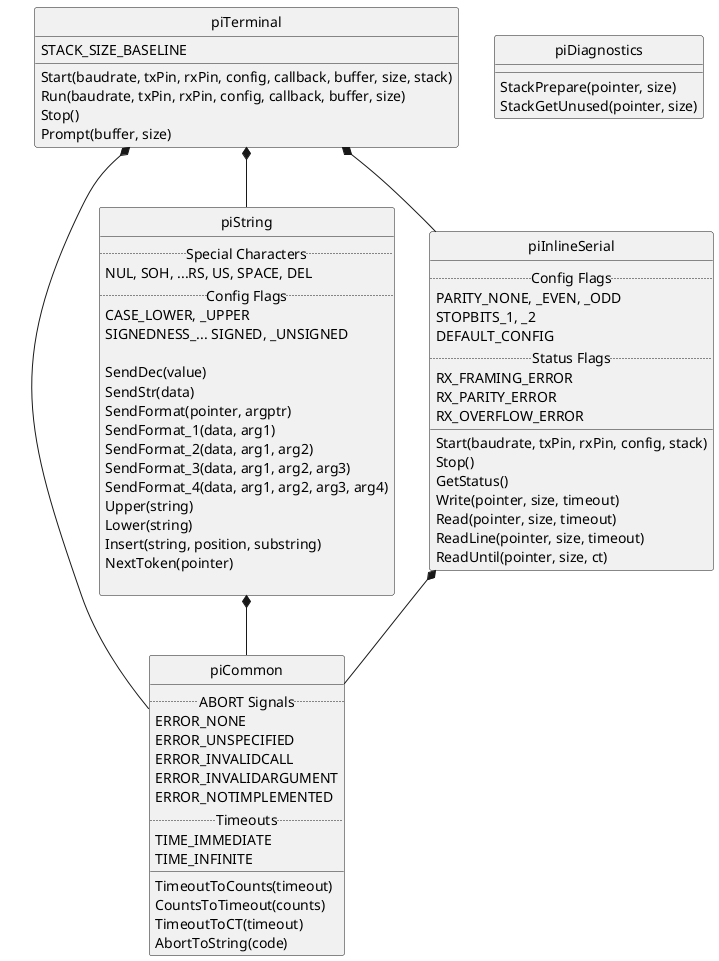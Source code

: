 @startuml piLibrary Dependency

' this doesn't seem to work... manually editing the SVG
skinparam background transparent

' "level-of-Detail"
hide circle
'hide methods
'hide members


class piCommon [[../../piCommon.spin2]] {
    .. ABORT Signals ..
    ERROR_NONE
    ERROR_UNSPECIFIED
    ERROR_INVALIDCALL
    ERROR_INVALIDARGUMENT
    ERROR_NOTIMPLEMENTED
    .. Timeouts ..
    TIME_IMMEDIATE
    TIME_INFINITE
    __
    TimeoutToCounts(timeout)
    CountsToTimeout(counts)
    TimeoutToCT(timeout)
    AbortToString(code)
}


class piString {
    .. Special Characters ..
    NUL, SOH, ...RS, US, SPACE, DEL
    .. Config Flags ..
    CASE_LOWER, _UPPER
    SIGNEDNESS_... SIGNED, _UNSIGNED

    SendDec(value)
    SendStr(data)
    SendFormat(pointer, argptr)
    SendFormat_1(data, arg1)
    SendFormat_2(data, arg1, arg2)
    SendFormat_3(data, arg1, arg2, arg3)
    SendFormat_4(data, arg1, arg2, arg3, arg4)
    Upper(string)
    Lower(string)
    Insert(string, position, substring)
    NextToken(pointer)
    
}


class piInlineSerial {
    .. Config Flags ..
    PARITY_NONE, _EVEN, _ODD
    STOPBITS_1, _2
    DEFAULT_CONFIG
    .. Status Flags ..
    RX_FRAMING_ERROR
    RX_PARITY_ERROR
    RX_OVERFLOW_ERROR
    __
    Start(baudrate, txPin, rxPin, config, stack)
    Stop()
    GetStatus()
    Write(pointer, size, timeout)
    Read(pointer, size, timeout)
    ReadLine(pointer, size, timeout)
    ReadUntil(pointer, size, ct)
}


class piTerminal {
    STACK_SIZE_BASELINE
    Start(baudrate, txPin, rxPin, config, callback, buffer, size, stack)
    Run(baudrate, txPin, rxPin, config, callback, buffer, size)
    Stop()
    Prompt(buffer, size)
}


class piDiagnostics {
    StackPrepare(pointer, size)
    StackGetUnused(pointer, size)
}

'hide piCommon

piString *-- piCommon
piInlineSerial *-- piCommon
piTerminal *-- piString
piTerminal *-- piCommon
piTerminal *-- piInlineSerial

@enduml